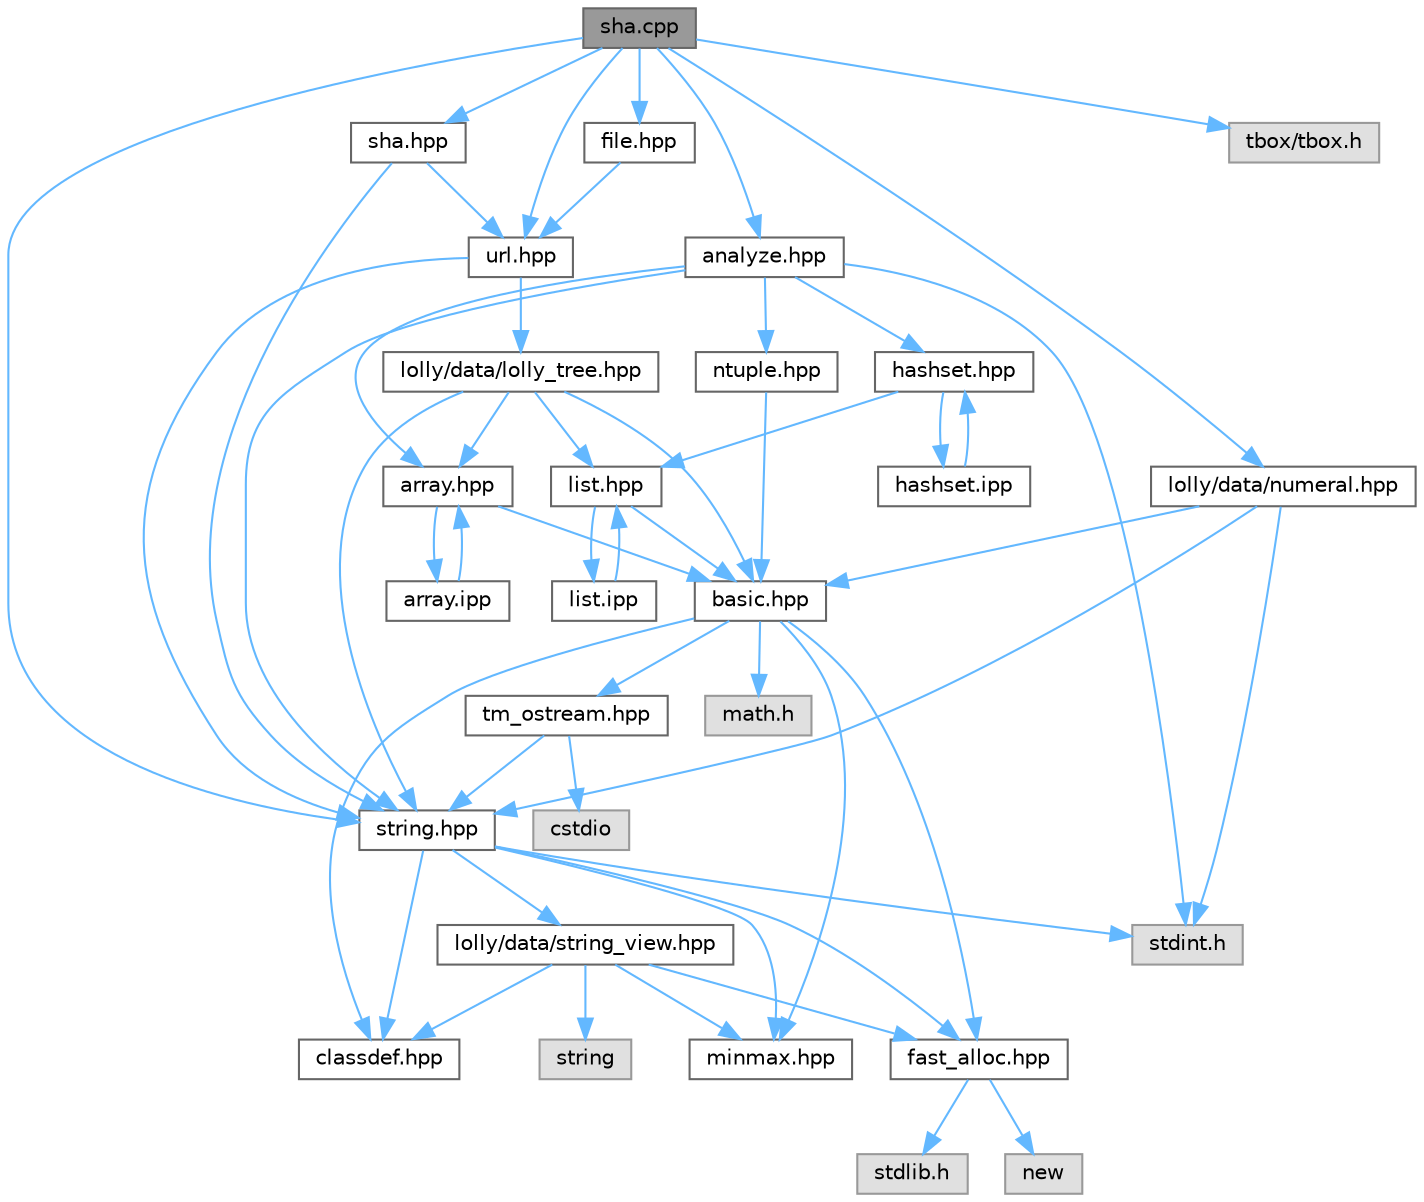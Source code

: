 digraph "sha.cpp"
{
 // LATEX_PDF_SIZE
  bgcolor="transparent";
  edge [fontname=Helvetica,fontsize=10,labelfontname=Helvetica,labelfontsize=10];
  node [fontname=Helvetica,fontsize=10,shape=box,height=0.2,width=0.4];
  Node1 [id="Node000001",label="sha.cpp",height=0.2,width=0.4,color="gray40", fillcolor="grey60", style="filled", fontcolor="black",tooltip=" "];
  Node1 -> Node2 [id="edge1_Node000001_Node000002",color="steelblue1",style="solid",tooltip=" "];
  Node2 [id="Node000002",label="sha.hpp",height=0.2,width=0.4,color="grey40", fillcolor="white", style="filled",URL="$sha_8hpp.html",tooltip=" "];
  Node2 -> Node3 [id="edge2_Node000002_Node000003",color="steelblue1",style="solid",tooltip=" "];
  Node3 [id="Node000003",label="string.hpp",height=0.2,width=0.4,color="grey40", fillcolor="white", style="filled",URL="$string_8hpp.html",tooltip=" "];
  Node3 -> Node4 [id="edge3_Node000003_Node000004",color="steelblue1",style="solid",tooltip=" "];
  Node4 [id="Node000004",label="classdef.hpp",height=0.2,width=0.4,color="grey40", fillcolor="white", style="filled",URL="$classdef_8hpp.html",tooltip=" "];
  Node3 -> Node5 [id="edge4_Node000003_Node000005",color="steelblue1",style="solid",tooltip=" "];
  Node5 [id="Node000005",label="fast_alloc.hpp",height=0.2,width=0.4,color="grey40", fillcolor="white", style="filled",URL="$fast__alloc_8hpp.html",tooltip=" "];
  Node5 -> Node6 [id="edge5_Node000005_Node000006",color="steelblue1",style="solid",tooltip=" "];
  Node6 [id="Node000006",label="stdlib.h",height=0.2,width=0.4,color="grey60", fillcolor="#E0E0E0", style="filled",tooltip=" "];
  Node5 -> Node7 [id="edge6_Node000005_Node000007",color="steelblue1",style="solid",tooltip=" "];
  Node7 [id="Node000007",label="new",height=0.2,width=0.4,color="grey60", fillcolor="#E0E0E0", style="filled",tooltip=" "];
  Node3 -> Node8 [id="edge7_Node000003_Node000008",color="steelblue1",style="solid",tooltip=" "];
  Node8 [id="Node000008",label="lolly/data/string_view.hpp",height=0.2,width=0.4,color="grey40", fillcolor="white", style="filled",URL="$string__view_8hpp.html",tooltip=" "];
  Node8 -> Node4 [id="edge8_Node000008_Node000004",color="steelblue1",style="solid",tooltip=" "];
  Node8 -> Node5 [id="edge9_Node000008_Node000005",color="steelblue1",style="solid",tooltip=" "];
  Node8 -> Node9 [id="edge10_Node000008_Node000009",color="steelblue1",style="solid",tooltip=" "];
  Node9 [id="Node000009",label="minmax.hpp",height=0.2,width=0.4,color="grey40", fillcolor="white", style="filled",URL="$minmax_8hpp.html",tooltip=" "];
  Node8 -> Node10 [id="edge11_Node000008_Node000010",color="steelblue1",style="solid",tooltip=" "];
  Node10 [id="Node000010",label="string",height=0.2,width=0.4,color="grey60", fillcolor="#E0E0E0", style="filled",tooltip=" "];
  Node3 -> Node9 [id="edge12_Node000003_Node000009",color="steelblue1",style="solid",tooltip=" "];
  Node3 -> Node11 [id="edge13_Node000003_Node000011",color="steelblue1",style="solid",tooltip=" "];
  Node11 [id="Node000011",label="stdint.h",height=0.2,width=0.4,color="grey60", fillcolor="#E0E0E0", style="filled",tooltip=" "];
  Node2 -> Node12 [id="edge14_Node000002_Node000012",color="steelblue1",style="solid",tooltip=" "];
  Node12 [id="Node000012",label="url.hpp",height=0.2,width=0.4,color="grey40", fillcolor="white", style="filled",URL="$url_8hpp.html",tooltip=" "];
  Node12 -> Node13 [id="edge15_Node000012_Node000013",color="steelblue1",style="solid",tooltip=" "];
  Node13 [id="Node000013",label="lolly/data/lolly_tree.hpp",height=0.2,width=0.4,color="grey40", fillcolor="white", style="filled",URL="$lolly__tree_8hpp.html",tooltip=" "];
  Node13 -> Node14 [id="edge16_Node000013_Node000014",color="steelblue1",style="solid",tooltip=" "];
  Node14 [id="Node000014",label="array.hpp",height=0.2,width=0.4,color="grey40", fillcolor="white", style="filled",URL="$array_8hpp.html",tooltip=" "];
  Node14 -> Node15 [id="edge17_Node000014_Node000015",color="steelblue1",style="solid",tooltip=" "];
  Node15 [id="Node000015",label="basic.hpp",height=0.2,width=0.4,color="grey40", fillcolor="white", style="filled",URL="$basic_8hpp.html",tooltip=" "];
  Node15 -> Node4 [id="edge18_Node000015_Node000004",color="steelblue1",style="solid",tooltip=" "];
  Node15 -> Node5 [id="edge19_Node000015_Node000005",color="steelblue1",style="solid",tooltip=" "];
  Node15 -> Node9 [id="edge20_Node000015_Node000009",color="steelblue1",style="solid",tooltip=" "];
  Node15 -> Node16 [id="edge21_Node000015_Node000016",color="steelblue1",style="solid",tooltip=" "];
  Node16 [id="Node000016",label="tm_ostream.hpp",height=0.2,width=0.4,color="grey40", fillcolor="white", style="filled",URL="$tm__ostream_8hpp.html",tooltip=" "];
  Node16 -> Node3 [id="edge22_Node000016_Node000003",color="steelblue1",style="solid",tooltip=" "];
  Node16 -> Node17 [id="edge23_Node000016_Node000017",color="steelblue1",style="solid",tooltip=" "];
  Node17 [id="Node000017",label="cstdio",height=0.2,width=0.4,color="grey60", fillcolor="#E0E0E0", style="filled",tooltip=" "];
  Node15 -> Node18 [id="edge24_Node000015_Node000018",color="steelblue1",style="solid",tooltip=" "];
  Node18 [id="Node000018",label="math.h",height=0.2,width=0.4,color="grey60", fillcolor="#E0E0E0", style="filled",tooltip=" "];
  Node14 -> Node19 [id="edge25_Node000014_Node000019",color="steelblue1",style="solid",tooltip=" "];
  Node19 [id="Node000019",label="array.ipp",height=0.2,width=0.4,color="grey40", fillcolor="white", style="filled",URL="$array_8ipp.html",tooltip=" "];
  Node19 -> Node14 [id="edge26_Node000019_Node000014",color="steelblue1",style="solid",tooltip=" "];
  Node13 -> Node15 [id="edge27_Node000013_Node000015",color="steelblue1",style="solid",tooltip=" "];
  Node13 -> Node20 [id="edge28_Node000013_Node000020",color="steelblue1",style="solid",tooltip=" "];
  Node20 [id="Node000020",label="list.hpp",height=0.2,width=0.4,color="grey40", fillcolor="white", style="filled",URL="$list_8hpp.html",tooltip=" "];
  Node20 -> Node15 [id="edge29_Node000020_Node000015",color="steelblue1",style="solid",tooltip=" "];
  Node20 -> Node21 [id="edge30_Node000020_Node000021",color="steelblue1",style="solid",tooltip=" "];
  Node21 [id="Node000021",label="list.ipp",height=0.2,width=0.4,color="grey40", fillcolor="white", style="filled",URL="$list_8ipp.html",tooltip=" "];
  Node21 -> Node20 [id="edge31_Node000021_Node000020",color="steelblue1",style="solid",tooltip=" "];
  Node13 -> Node3 [id="edge32_Node000013_Node000003",color="steelblue1",style="solid",tooltip=" "];
  Node12 -> Node3 [id="edge33_Node000012_Node000003",color="steelblue1",style="solid",tooltip=" "];
  Node1 -> Node22 [id="edge34_Node000001_Node000022",color="steelblue1",style="solid",tooltip=" "];
  Node22 [id="Node000022",label="analyze.hpp",height=0.2,width=0.4,color="grey40", fillcolor="white", style="filled",URL="$analyze_8hpp.html",tooltip=" "];
  Node22 -> Node11 [id="edge35_Node000022_Node000011",color="steelblue1",style="solid",tooltip=" "];
  Node22 -> Node14 [id="edge36_Node000022_Node000014",color="steelblue1",style="solid",tooltip=" "];
  Node22 -> Node23 [id="edge37_Node000022_Node000023",color="steelblue1",style="solid",tooltip=" "];
  Node23 [id="Node000023",label="hashset.hpp",height=0.2,width=0.4,color="grey40", fillcolor="white", style="filled",URL="$hashset_8hpp.html",tooltip=" "];
  Node23 -> Node20 [id="edge38_Node000023_Node000020",color="steelblue1",style="solid",tooltip=" "];
  Node23 -> Node24 [id="edge39_Node000023_Node000024",color="steelblue1",style="solid",tooltip=" "];
  Node24 [id="Node000024",label="hashset.ipp",height=0.2,width=0.4,color="grey40", fillcolor="white", style="filled",URL="$hashset_8ipp.html",tooltip=" "];
  Node24 -> Node23 [id="edge40_Node000024_Node000023",color="steelblue1",style="solid",tooltip=" "];
  Node22 -> Node25 [id="edge41_Node000022_Node000025",color="steelblue1",style="solid",tooltip=" "];
  Node25 [id="Node000025",label="ntuple.hpp",height=0.2,width=0.4,color="grey40", fillcolor="white", style="filled",URL="$ntuple_8hpp.html",tooltip=" "];
  Node25 -> Node15 [id="edge42_Node000025_Node000015",color="steelblue1",style="solid",tooltip=" "];
  Node22 -> Node3 [id="edge43_Node000022_Node000003",color="steelblue1",style="solid",tooltip=" "];
  Node1 -> Node26 [id="edge44_Node000001_Node000026",color="steelblue1",style="solid",tooltip=" "];
  Node26 [id="Node000026",label="file.hpp",height=0.2,width=0.4,color="grey40", fillcolor="white", style="filled",URL="$file_8hpp.html",tooltip=" "];
  Node26 -> Node12 [id="edge45_Node000026_Node000012",color="steelblue1",style="solid",tooltip=" "];
  Node1 -> Node27 [id="edge46_Node000001_Node000027",color="steelblue1",style="solid",tooltip=" "];
  Node27 [id="Node000027",label="lolly/data/numeral.hpp",height=0.2,width=0.4,color="grey40", fillcolor="white", style="filled",URL="$numeral_8hpp.html",tooltip=" "];
  Node27 -> Node15 [id="edge47_Node000027_Node000015",color="steelblue1",style="solid",tooltip=" "];
  Node27 -> Node3 [id="edge48_Node000027_Node000003",color="steelblue1",style="solid",tooltip=" "];
  Node27 -> Node11 [id="edge49_Node000027_Node000011",color="steelblue1",style="solid",tooltip=" "];
  Node1 -> Node3 [id="edge50_Node000001_Node000003",color="steelblue1",style="solid",tooltip=" "];
  Node1 -> Node12 [id="edge51_Node000001_Node000012",color="steelblue1",style="solid",tooltip=" "];
  Node1 -> Node28 [id="edge52_Node000001_Node000028",color="steelblue1",style="solid",tooltip=" "];
  Node28 [id="Node000028",label="tbox/tbox.h",height=0.2,width=0.4,color="grey60", fillcolor="#E0E0E0", style="filled",tooltip=" "];
}
